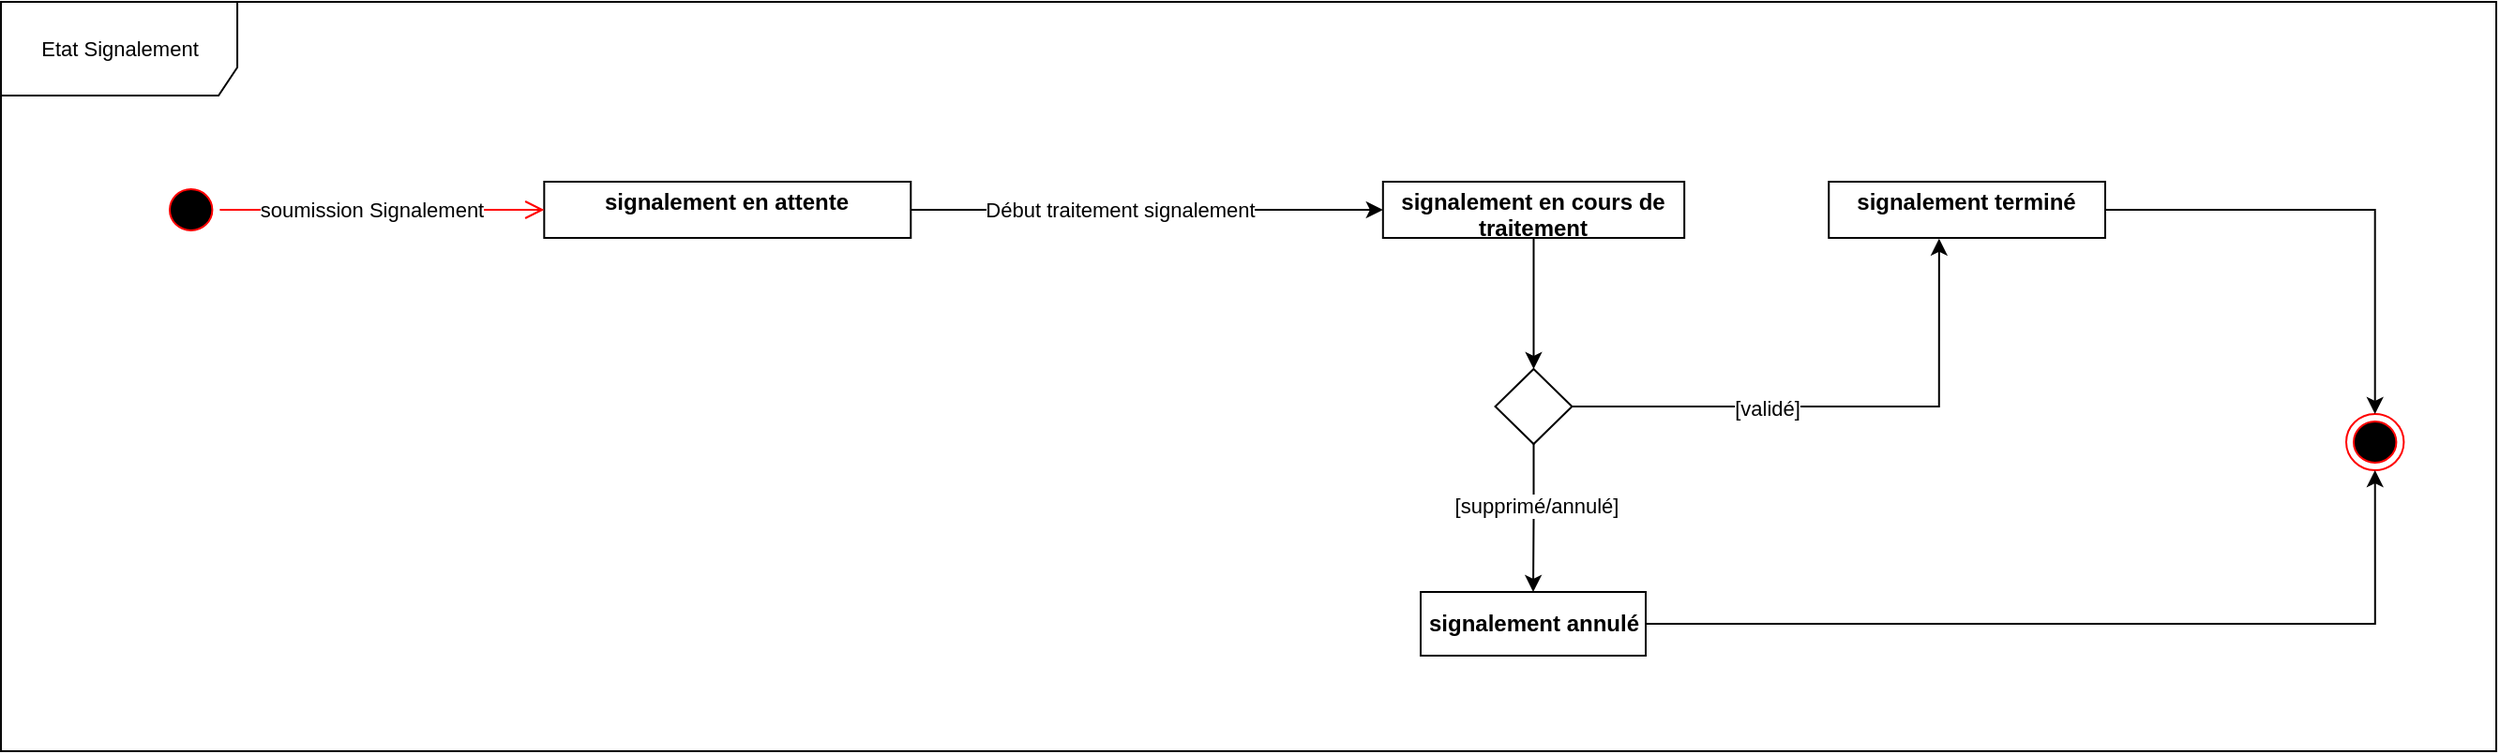 <mxfile version="27.0.8">
  <diagram name="Page-1" id="gs1nqjwX7RIQDVaROO5b">
    <mxGraphModel dx="1209" dy="714" grid="1" gridSize="10" guides="1" tooltips="1" connect="1" arrows="1" fold="1" page="1" pageScale="1" pageWidth="827" pageHeight="1169" math="0" shadow="0">
      <root>
        <mxCell id="0" />
        <mxCell id="1" parent="0" />
        <mxCell id="jEPvt-1CFiJCm4so5jM8-1" value="" style="group;fillColor=#FFFFFF;" connectable="0" vertex="1" parent="1">
          <mxGeometry x="320" y="120" width="1310" height="400" as="geometry" />
        </mxCell>
        <mxCell id="jEPvt-1CFiJCm4so5jM8-2" value="&lt;p style=&quot;margin:0px;margin-top:4px;text-align:center;&quot;&gt;&lt;b&gt;signalement en attente&lt;/b&gt;&lt;/p&gt;" style="verticalAlign=top;align=left;overflow=fill;fontSize=12;fontFamily=Helvetica;html=1;whiteSpace=wrap;" vertex="1" parent="jEPvt-1CFiJCm4so5jM8-1">
          <mxGeometry x="269.164" y="96" width="195.477" height="30" as="geometry" />
        </mxCell>
        <mxCell id="jEPvt-1CFiJCm4so5jM8-3" value="" style="ellipse;html=1;shape=startState;fillColor=#000000;strokeColor=#ff0000;" vertex="1" parent="jEPvt-1CFiJCm4so5jM8-1">
          <mxGeometry x="65.5" y="96" width="30.703" height="30" as="geometry" />
        </mxCell>
        <mxCell id="jEPvt-1CFiJCm4so5jM8-4" value="" style="edgeStyle=orthogonalEdgeStyle;html=1;verticalAlign=bottom;endArrow=open;endSize=8;strokeColor=#ff0000;rounded=0;" edge="1" parent="jEPvt-1CFiJCm4so5jM8-1" source="jEPvt-1CFiJCm4so5jM8-3" target="jEPvt-1CFiJCm4so5jM8-2">
          <mxGeometry relative="1" as="geometry">
            <mxPoint x="142.258" y="186" as="targetPoint" />
          </mxGeometry>
        </mxCell>
        <mxCell id="jEPvt-1CFiJCm4so5jM8-20" value="soumission Signalement" style="edgeLabel;html=1;align=center;verticalAlign=middle;resizable=0;points=[];" vertex="1" connectable="0" parent="jEPvt-1CFiJCm4so5jM8-4">
          <mxGeometry x="-0.065" relative="1" as="geometry">
            <mxPoint as="offset" />
          </mxGeometry>
        </mxCell>
        <mxCell id="jEPvt-1CFiJCm4so5jM8-5" value="&lt;p style=&quot;margin:0px;margin-top:4px;text-align:center;&quot;&gt;&lt;b&gt;signalement terminé&lt;/b&gt;&lt;/p&gt;" style="verticalAlign=top;align=left;overflow=fill;fontSize=12;fontFamily=Helvetica;html=1;whiteSpace=wrap;" vertex="1" parent="jEPvt-1CFiJCm4so5jM8-1">
          <mxGeometry x="954.125" y="96" width="147.375" height="30" as="geometry" />
        </mxCell>
        <mxCell id="jEPvt-1CFiJCm4so5jM8-6" value="" style="ellipse;html=1;shape=endState;fillColor=#000000;strokeColor=#ff0000;" vertex="1" parent="jEPvt-1CFiJCm4so5jM8-1">
          <mxGeometry x="1230.004" y="220" width="30.703" height="30" as="geometry" />
        </mxCell>
        <mxCell id="jEPvt-1CFiJCm4so5jM8-7" value="" style="edgeStyle=orthogonalEdgeStyle;rounded=0;orthogonalLoop=1;jettySize=auto;html=1;" edge="1" parent="jEPvt-1CFiJCm4so5jM8-1" source="jEPvt-1CFiJCm4so5jM8-5" target="jEPvt-1CFiJCm4so5jM8-6">
          <mxGeometry relative="1" as="geometry" />
        </mxCell>
        <mxCell id="jEPvt-1CFiJCm4so5jM8-8" value="&lt;span style=&quot;font-size: 11px;&quot;&gt;Etat Signalement&lt;/span&gt;" style="shape=umlFrame;whiteSpace=wrap;html=1;pointerEvents=0;width=126;height=50;" vertex="1" parent="jEPvt-1CFiJCm4so5jM8-1">
          <mxGeometry x="-20.469" width="1330.469" height="400" as="geometry" />
        </mxCell>
        <mxCell id="jEPvt-1CFiJCm4so5jM8-11" value="" style="edgeStyle=orthogonalEdgeStyle;rounded=0;orthogonalLoop=1;jettySize=auto;html=1;exitX=1;exitY=0.5;exitDx=0;exitDy=0;" edge="1" parent="jEPvt-1CFiJCm4so5jM8-1" source="jEPvt-1CFiJCm4so5jM8-2" target="jEPvt-1CFiJCm4so5jM8-17">
          <mxGeometry relative="1" as="geometry">
            <mxPoint x="520.93" y="125" as="sourcePoint" />
          </mxGeometry>
        </mxCell>
        <mxCell id="jEPvt-1CFiJCm4so5jM8-22" value="Début traitement signalement" style="edgeLabel;html=1;align=center;verticalAlign=middle;resizable=0;points=[];" vertex="1" connectable="0" parent="jEPvt-1CFiJCm4so5jM8-11">
          <mxGeometry x="-0.507" relative="1" as="geometry">
            <mxPoint x="49" as="offset" />
          </mxGeometry>
        </mxCell>
        <mxCell id="jEPvt-1CFiJCm4so5jM8-28" value="" style="edgeStyle=orthogonalEdgeStyle;rounded=0;orthogonalLoop=1;jettySize=auto;html=1;" edge="1" parent="jEPvt-1CFiJCm4so5jM8-1" source="jEPvt-1CFiJCm4so5jM8-17" target="jEPvt-1CFiJCm4so5jM8-27">
          <mxGeometry relative="1" as="geometry" />
        </mxCell>
        <mxCell id="jEPvt-1CFiJCm4so5jM8-17" value="&lt;p style=&quot;margin:0px;margin-top:4px;text-align:center;&quot;&gt;&lt;b&gt;signalement en cours de traitement&lt;/b&gt;&lt;/p&gt;" style="verticalAlign=top;align=left;overflow=fill;fontSize=12;fontFamily=Helvetica;html=1;whiteSpace=wrap;" vertex="1" parent="jEPvt-1CFiJCm4so5jM8-1">
          <mxGeometry x="716.406" y="96" width="160.68" height="30" as="geometry" />
        </mxCell>
        <mxCell id="jEPvt-1CFiJCm4so5jM8-31" value="" style="edgeStyle=orthogonalEdgeStyle;rounded=0;orthogonalLoop=1;jettySize=auto;html=1;entryX=0.399;entryY=1.013;entryDx=0;entryDy=0;entryPerimeter=0;" edge="1" parent="jEPvt-1CFiJCm4so5jM8-1" source="jEPvt-1CFiJCm4so5jM8-27" target="jEPvt-1CFiJCm4so5jM8-5">
          <mxGeometry relative="1" as="geometry">
            <mxPoint x="966.125" y="216" as="targetPoint" />
          </mxGeometry>
        </mxCell>
        <mxCell id="jEPvt-1CFiJCm4so5jM8-32" value="[validé]" style="edgeLabel;html=1;align=center;verticalAlign=middle;resizable=0;points=[];" vertex="1" connectable="0" parent="jEPvt-1CFiJCm4so5jM8-31">
          <mxGeometry x="-0.264" y="-1" relative="1" as="geometry">
            <mxPoint x="-1" as="offset" />
          </mxGeometry>
        </mxCell>
        <mxCell id="jEPvt-1CFiJCm4so5jM8-27" value="" style="rhombus;whiteSpace=wrap;html=1;" vertex="1" parent="jEPvt-1CFiJCm4so5jM8-1">
          <mxGeometry x="776.277" y="196" width="40.938" height="40" as="geometry" />
        </mxCell>
        <mxCell id="jEPvt-1CFiJCm4so5jM8-40" value="" style="edgeStyle=orthogonalEdgeStyle;rounded=0;orthogonalLoop=1;jettySize=auto;html=1;entryX=0.5;entryY=1;entryDx=0;entryDy=0;" edge="1" parent="1" source="jEPvt-1CFiJCm4so5jM8-30" target="jEPvt-1CFiJCm4so5jM8-6">
          <mxGeometry relative="1" as="geometry">
            <mxPoint x="1276.5" y="452.0" as="targetPoint" />
          </mxGeometry>
        </mxCell>
        <mxCell id="jEPvt-1CFiJCm4so5jM8-30" value="&lt;b&gt;signalement annulé&lt;/b&gt;" style="rounded=0;whiteSpace=wrap;html=1;" vertex="1" parent="1">
          <mxGeometry x="1056.5" y="435" width="120" height="34" as="geometry" />
        </mxCell>
        <mxCell id="jEPvt-1CFiJCm4so5jM8-33" value="" style="edgeStyle=orthogonalEdgeStyle;rounded=0;orthogonalLoop=1;jettySize=auto;html=1;" edge="1" parent="1" source="jEPvt-1CFiJCm4so5jM8-27" target="jEPvt-1CFiJCm4so5jM8-30">
          <mxGeometry relative="1" as="geometry" />
        </mxCell>
        <mxCell id="jEPvt-1CFiJCm4so5jM8-34" value="[supprimé/annulé]" style="edgeLabel;html=1;align=center;verticalAlign=middle;resizable=0;points=[];" vertex="1" connectable="0" parent="jEPvt-1CFiJCm4so5jM8-33">
          <mxGeometry x="-0.169" y="2" relative="1" as="geometry">
            <mxPoint x="-1" as="offset" />
          </mxGeometry>
        </mxCell>
      </root>
    </mxGraphModel>
  </diagram>
</mxfile>
